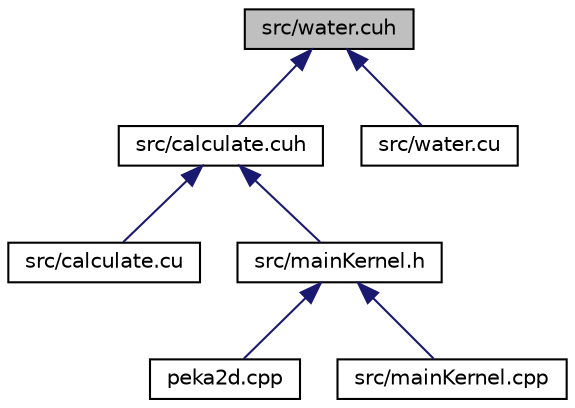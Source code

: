 digraph "src/water.cuh"
{
 // LATEX_PDF_SIZE
  edge [fontname="Helvetica",fontsize="10",labelfontname="Helvetica",labelfontsize="10"];
  node [fontname="Helvetica",fontsize="10",shape=record];
  Node1 [label="src/water.cuh",height=0.2,width=0.4,color="black", fillcolor="grey75", style="filled", fontcolor="black",tooltip=" "];
  Node1 -> Node2 [dir="back",color="midnightblue",fontsize="10",style="solid"];
  Node2 [label="src/calculate.cuh",height=0.2,width=0.4,color="black", fillcolor="white", style="filled",URL="$calculate_8cuh.html",tooltip=" "];
  Node2 -> Node3 [dir="back",color="midnightblue",fontsize="10",style="solid"];
  Node3 [label="src/calculate.cu",height=0.2,width=0.4,color="black", fillcolor="white", style="filled",URL="$calculate_8cu.html",tooltip=" "];
  Node2 -> Node4 [dir="back",color="midnightblue",fontsize="10",style="solid"];
  Node4 [label="src/mainKernel.h",height=0.2,width=0.4,color="black", fillcolor="white", style="filled",URL="$mainKernel_8h.html",tooltip=" "];
  Node4 -> Node5 [dir="back",color="midnightblue",fontsize="10",style="solid"];
  Node5 [label="peka2d.cpp",height=0.2,width=0.4,color="black", fillcolor="white", style="filled",URL="$peka2d_8cpp.html",tooltip=" "];
  Node4 -> Node6 [dir="back",color="midnightblue",fontsize="10",style="solid"];
  Node6 [label="src/mainKernel.cpp",height=0.2,width=0.4,color="black", fillcolor="white", style="filled",URL="$mainKernel_8cpp.html",tooltip=" "];
  Node1 -> Node7 [dir="back",color="midnightblue",fontsize="10",style="solid"];
  Node7 [label="src/water.cu",height=0.2,width=0.4,color="black", fillcolor="white", style="filled",URL="$water_8cu.html",tooltip=" "];
}
